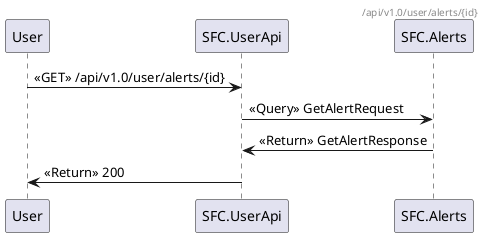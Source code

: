 @startuml
header /api/v1.0/user/alerts/{id}
User -> SFC.UserApi : <<GET>> /api/v1.0/user/alerts/{id}
SFC.UserApi -> SFC.Alerts : <<Query>> GetAlertRequest
SFC.Alerts -> SFC.UserApi : <<Return>> GetAlertResponse
SFC.UserApi -> User: <<Return>> 200
@enduml
